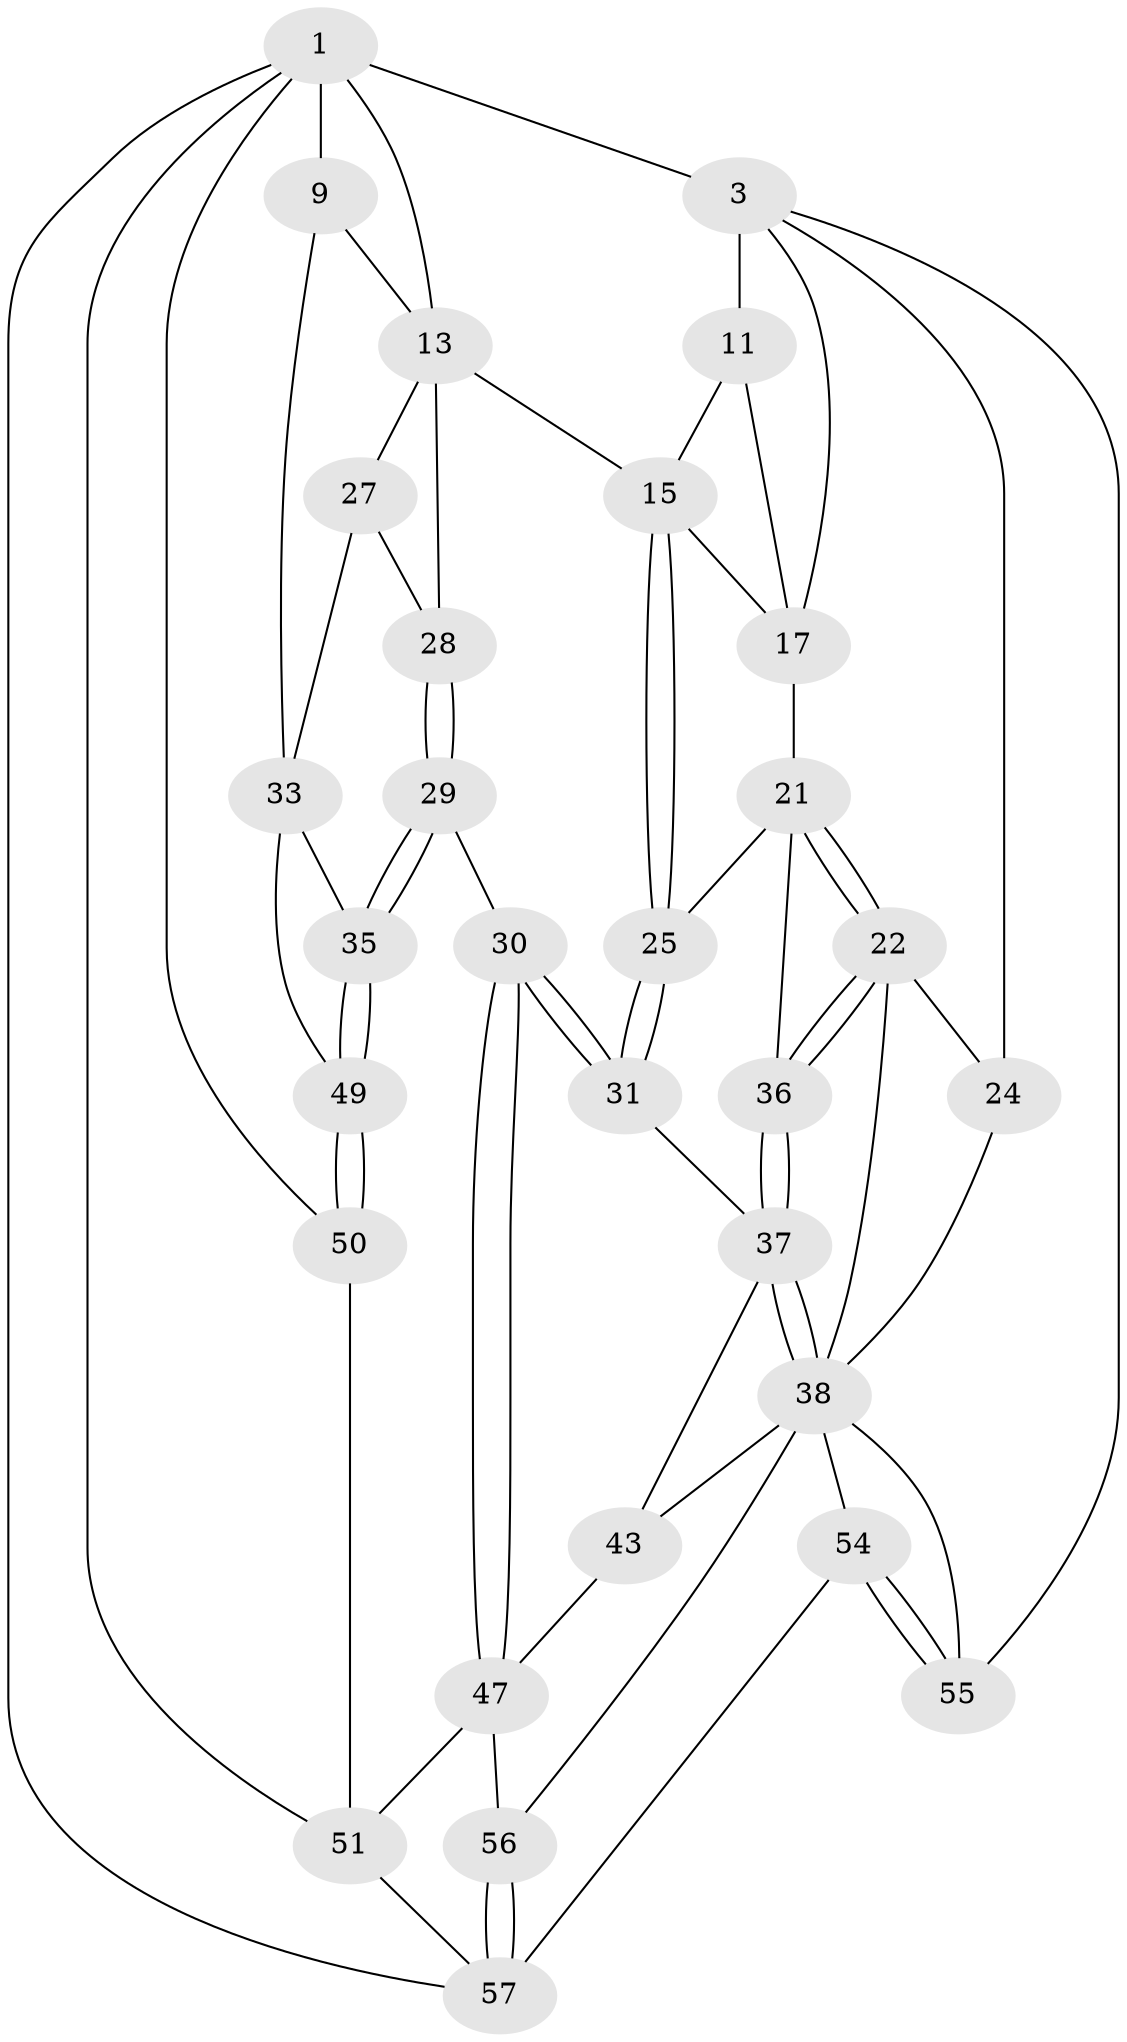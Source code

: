 // original degree distribution, {3: 0.03333333333333333, 5: 0.6, 4: 0.2, 6: 0.16666666666666666}
// Generated by graph-tools (version 1.1) at 2025/16/03/09/25 04:16:45]
// undirected, 30 vertices, 69 edges
graph export_dot {
graph [start="1"]
  node [color=gray90,style=filled];
  1 [pos="+0.9496851407054507+0",super="+6+2"];
  3 [pos="+0+0",super="+46+4+18"];
  9 [pos="+1+0.1731220085221468",super="+32+10"];
  11 [pos="+0.43428367258083506+0.14487400133542558",super="+12"];
  13 [pos="+0.5798828977174727+0.18696639217927483",super="+14+20"];
  15 [pos="+0.5096540399389876+0.4267747027884757",super="+16"];
  17 [pos="+0.20833303047731105+0.27104902856357327",super="+19"];
  21 [pos="+0.2171090213967749+0.35979016213953285",super="+26"];
  22 [pos="+0.1660731959769575+0.44048961753796906",super="+23"];
  24 [pos="+0+0.4580781543448278",super="+45"];
  25 [pos="+0.499491904635136+0.47337702908616486"];
  27 [pos="+0.8844496339246982+0.3211192268077374"];
  28 [pos="+0.800861312662834+0.36811210231286445"];
  29 [pos="+0.6887010209110205+0.5325174398761929"];
  30 [pos="+0.5153998828267016+0.5208979975881737"];
  31 [pos="+0.5151544688741514+0.5203604539239728"];
  33 [pos="+0.9845672345934893+0.673524496296663",super="+34"];
  35 [pos="+0.75640008476384+0.607589744733853"];
  36 [pos="+0.26812442393570896+0.5633682928690376"];
  37 [pos="+0.26804447651670493+0.5676459963017546",super="+42"];
  38 [pos="+0.20878652107636955+0.669406881052978",super="+39+44"];
  43 [pos="+0.41284261239613124+0.6759516703849954"];
  47 [pos="+0.498450226702209+0.6773257588898592",super="+48"];
  49 [pos="+0.7204175167085783+0.7743661977813697"];
  50 [pos="+0.7059951837773766+0.7944500278164992"];
  51 [pos="+0.6602280018054154+0.798394433323752",super="+52"];
  54 [pos="+0.00041215506140919065+1"];
  55 [pos="+0+1"];
  56 [pos="+0.31450670787236834+0.8894307993442153"];
  57 [pos="+0.26758449434731046+1",super="+58"];
  1 -- 3 [weight=3];
  1 -- 13;
  1 -- 50;
  1 -- 51;
  1 -- 9 [weight=3];
  1 -- 57;
  3 -- 55;
  3 -- 11 [weight=2];
  3 -- 24 [weight=2];
  3 -- 17;
  9 -- 33;
  9 -- 13;
  11 -- 17;
  11 -- 15;
  13 -- 28;
  13 -- 15;
  13 -- 27;
  15 -- 25;
  15 -- 25;
  15 -- 17;
  17 -- 21;
  21 -- 22;
  21 -- 22;
  21 -- 25;
  21 -- 36;
  22 -- 36;
  22 -- 36;
  22 -- 24;
  22 -- 38;
  24 -- 38;
  25 -- 31;
  25 -- 31;
  27 -- 28;
  27 -- 33;
  28 -- 29;
  28 -- 29;
  29 -- 30;
  29 -- 35;
  29 -- 35;
  30 -- 31;
  30 -- 31;
  30 -- 47;
  30 -- 47;
  31 -- 37;
  33 -- 49;
  33 -- 35;
  35 -- 49;
  35 -- 49;
  36 -- 37;
  36 -- 37;
  37 -- 38;
  37 -- 38;
  37 -- 43;
  38 -- 55;
  38 -- 54;
  38 -- 56;
  38 -- 43;
  43 -- 47;
  47 -- 51;
  47 -- 56;
  49 -- 50;
  49 -- 50;
  50 -- 51;
  51 -- 57;
  54 -- 55;
  54 -- 55;
  54 -- 57;
  56 -- 57;
  56 -- 57;
}

